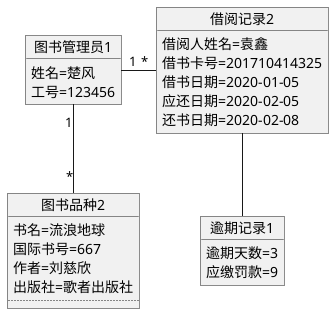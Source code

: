 @startuml
object 图书管理员1{
姓名=楚风
工号=123456
}
object 借阅记录2{
借阅人姓名=袁鑫
借书卡号=201710414325
借书日期=2020-01-05
应还日期=2020-02-05
还书日期=2020-02-08
}
object 逾期记录1{
逾期天数=3
应缴罚款=9
}

object 图书品种2{
书名=流浪地球
国际书号=667
作者=刘慈欣
出版社=歌者出版社
....
}
图书管理员1 "1"-"*" 借阅记录2
借阅记录2 -- 逾期记录1
图书管理员1 "1"--"*" 图书品种2
@enduml
